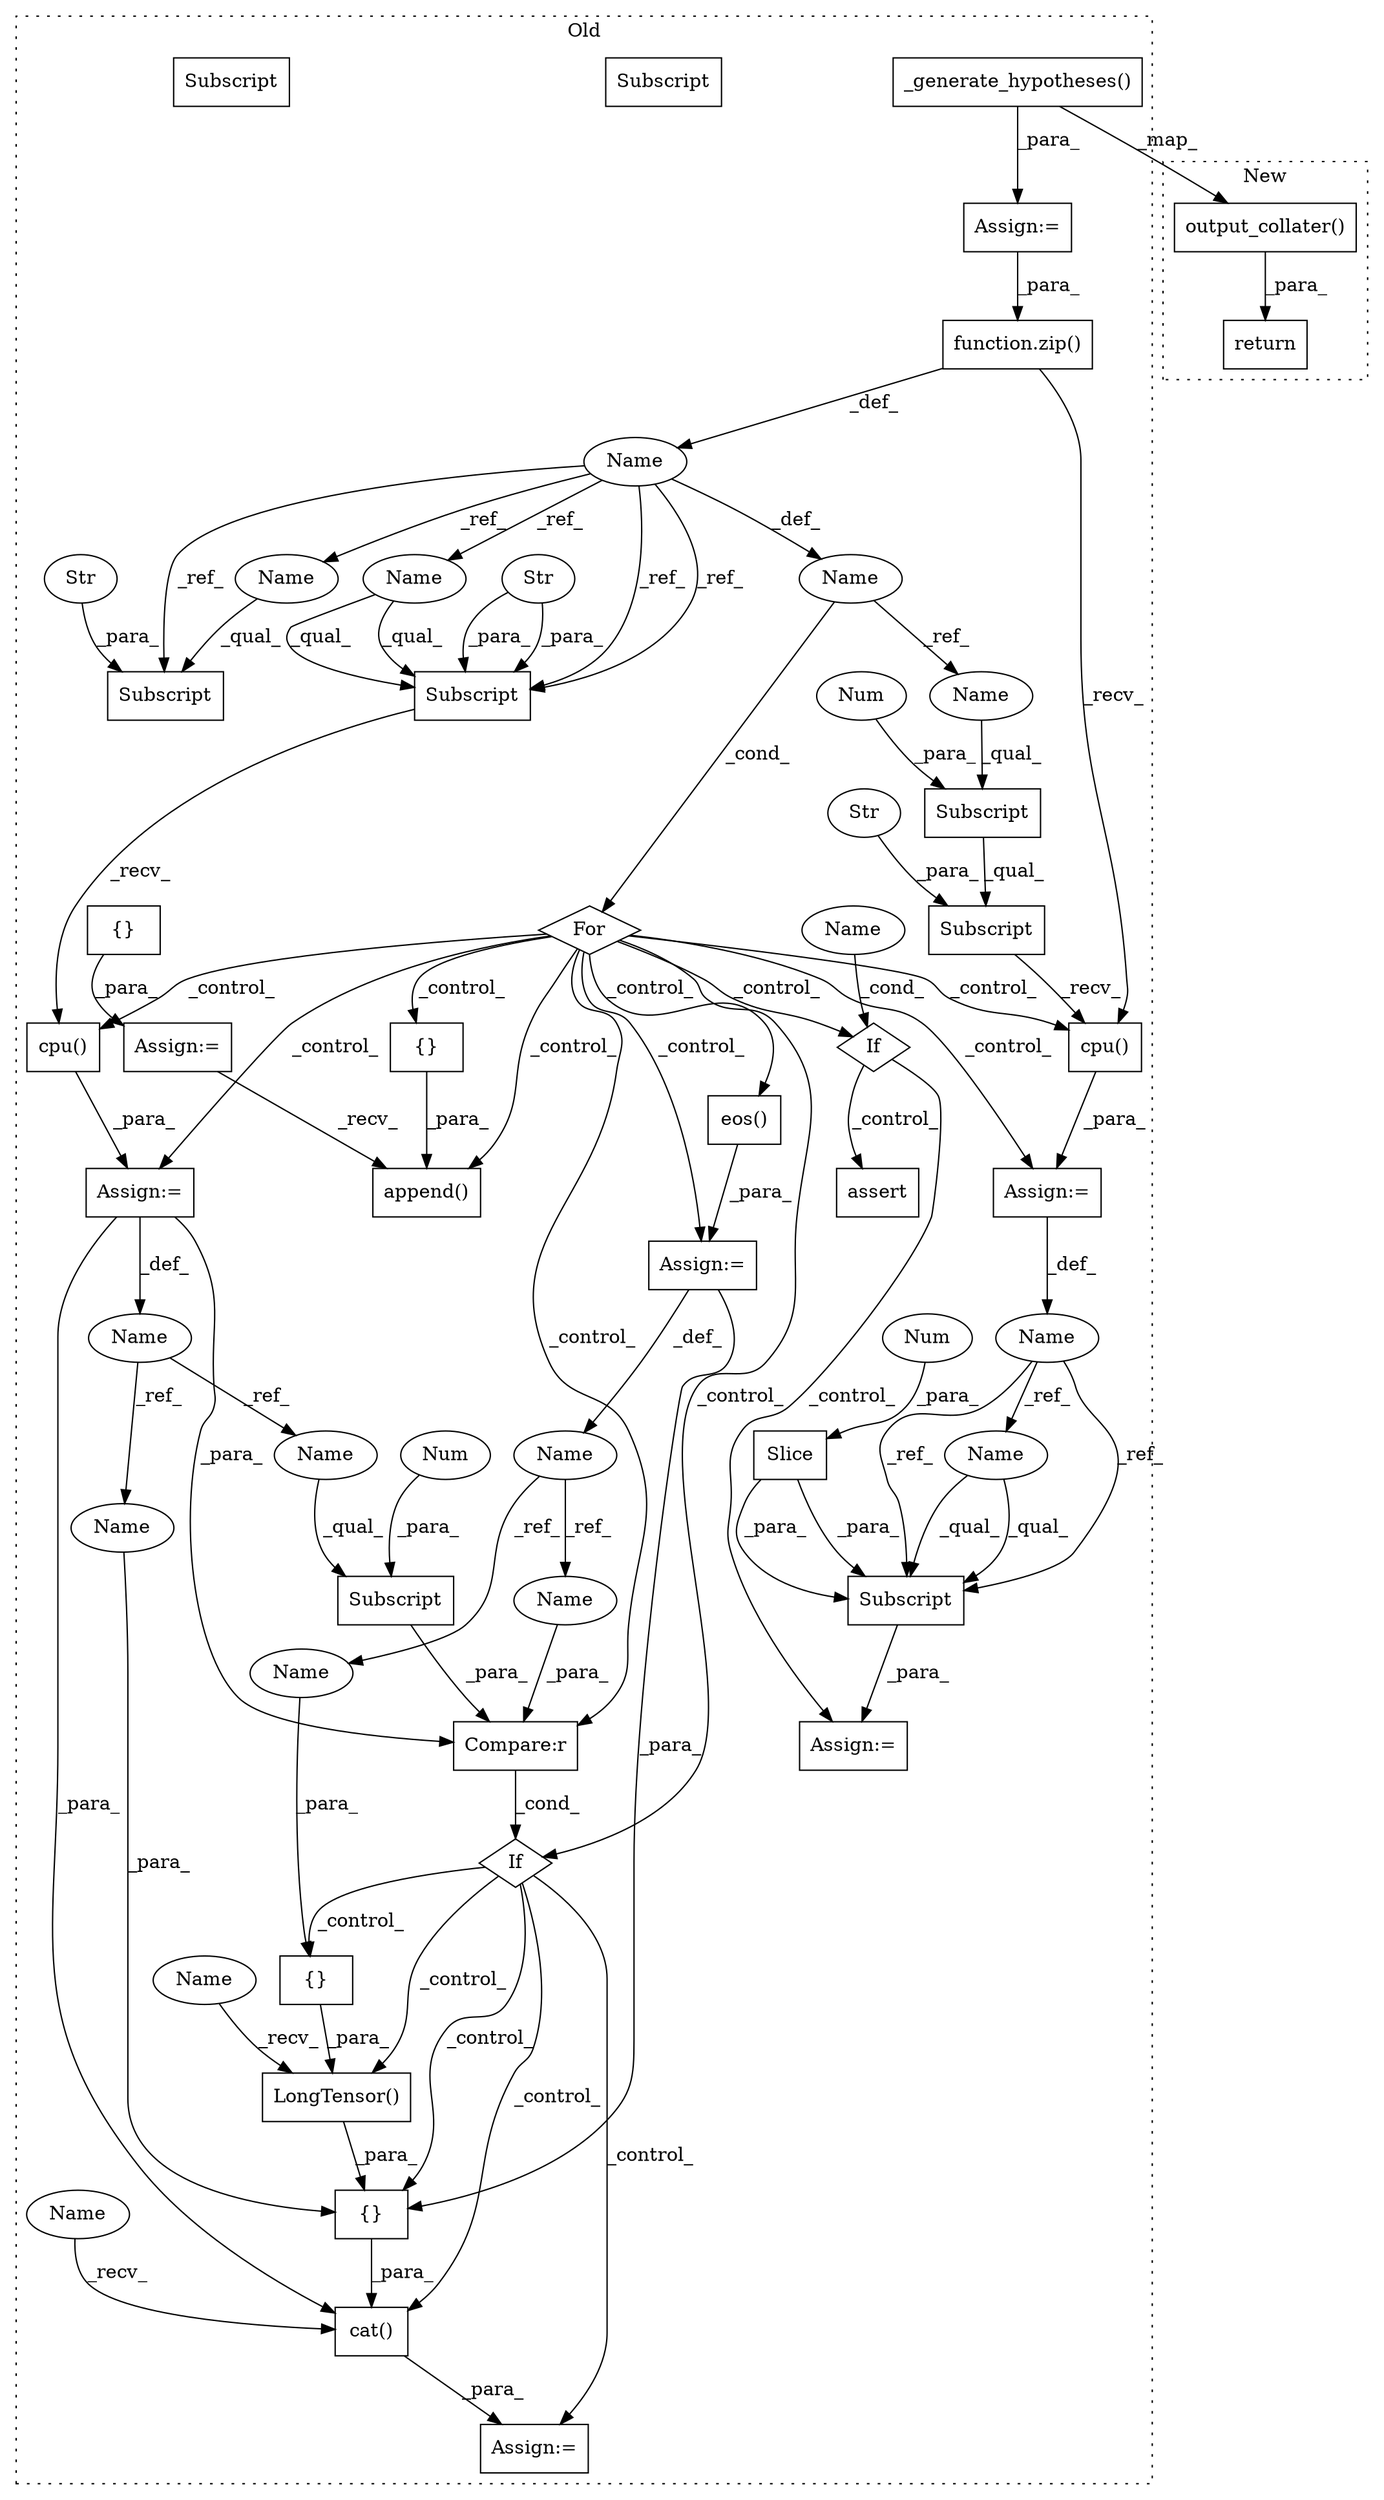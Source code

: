 digraph G {
subgraph cluster0 {
1 [label="LongTensor()" a="75" s="5262,5284" l="17,1" shape="box"];
3 [label="Assign:=" a="68" s="5234" l="3" shape="box"];
4 [label="{}" a="59" s="5279,5283" l="1,0" shape="box"];
5 [label="For" a="107" s="4697,4759" l="4,14" shape="diamond"];
6 [label="{}" a="95" s="5944,6082" l="22,19" shape="box"];
7 [label="append()" a="75" s="5902,6101" l="42,14" shape="box"];
8 [label="{}" a="59" s="4686,4686" l="2,1" shape="box"];
9 [label="Assign:=" a="68" s="4683" l="3" shape="box"];
10 [label="_generate_hypotheses()" a="75" s="4355" l="80" shape="box"];
12 [label="If" a="96" s="5489" l="3" shape="diamond"];
13 [label="Subscript" a="63" s="4848,0" l="18,0" shape="box"];
14 [label="If" a="96" s="5178" l="3" shape="diamond"];
15 [label="Subscript" a="63" s="4848,0" l="8,0" shape="box"];
16 [label="Str" a="66" s="4857" l="8" shape="ellipse"];
17 [label="Subscript" a="63" s="5181,0" l="16,0" shape="box"];
18 [label="{}" a="59" s="5247,5285" l="1,0" shape="box"];
19 [label="Name" a="87" s="5492" l="22" shape="ellipse"];
20 [label="Assign:=" a="68" s="5864" l="3" shape="box"];
21 [label="Subscript" a="63" s="5867,0" l="21,0" shape="box"];
22 [label="cat()" a="75" s="5237,5286" l="10,1" shape="box"];
23 [label="Compare:r" a="40" s="5181" l="23" shape="box"];
24 [label="Slice" a="80" s="5884" l="3" shape="box"];
25 [label="assert" a="65" s="5532" l="7" shape="box"];
26 [label="Name" a="87" s="4715" l="5" shape="ellipse"];
27 [label="Name" a="87" s="5128" l="3" shape="ellipse"];
28 [label="Name" a="87" s="4773" l="12" shape="ellipse"];
29 [label="Name" a="87" s="4829" l="16" shape="ellipse"];
30 [label="eos()" a="75" s="5134" l="31" shape="box"];
31 [label="function.zip()" a="75" s="4724,4758" l="4,1" shape="box"];
32 [label="Num" a="76" s="4854" l="1" shape="ellipse"];
33 [label="Num" a="76" s="5194" l="2" shape="ellipse"];
34 [label="Num" a="76" s="5885" l="2" shape="ellipse"];
35 [label="Assign:=" a="68" s="5131" l="3" shape="box"];
36 [label="Assign:=" a="68" s="4845" l="3" shape="box"];
37 [label="Assign:=" a="68" s="4785" l="3" shape="box"];
38 [label="Assign:=" a="68" s="4352" l="3" shape="box"];
39 [label="cpu()" a="75" s="4788" l="28" shape="box"];
40 [label="Name" a="87" s="4701" l="12" shape="ellipse"];
41 [label="Subscript" a="63" s="4788,0" l="22,0" shape="box"];
42 [label="Str" a="66" s="4801" l="8" shape="ellipse"];
43 [label="Subscript" a="63" s="5972,0" l="18,0" shape="box"];
44 [label="Str" a="66" s="5985" l="4" shape="ellipse"];
45 [label="cpu()" a="75" s="4848" l="24" shape="box"];
46 [label="Name" a="87" s="5280" l="3" shape="ellipse"];
47 [label="Name" a="87" s="5201" l="3" shape="ellipse"];
48 [label="Subscript" a="63" s="5867,0" l="21,0" shape="box"];
49 [label="Name" a="87" s="5867" l="16" shape="ellipse"];
50 [label="Name" a="87" s="5181" l="12" shape="ellipse"];
51 [label="Name" a="87" s="5248" l="12" shape="ellipse"];
52 [label="Name" a="87" s="5262" l="5" shape="ellipse"];
53 [label="Name" a="87" s="5237" l="5" shape="ellipse"];
54 [label="Name" a="87" s="5972" l="12" shape="ellipse"];
55 [label="Name" a="87" s="4788" l="12" shape="ellipse"];
56 [label="Subscript" a="63" s="4788,0" l="22,0" shape="box"];
57 [label="Name" a="87" s="4848" l="5" shape="ellipse"];
label = "Old";
style="dotted";
}
subgraph cluster1 {
2 [label="return" a="93" s="5460" l="7" shape="box"];
11 [label="output_collater()" a="75" s="5467,5495" l="21,1" shape="box"];
label = "New";
style="dotted";
}
1 -> 18 [label="_para_"];
4 -> 1 [label="_para_"];
5 -> 35 [label="_control_"];
5 -> 45 [label="_control_"];
5 -> 14 [label="_control_"];
5 -> 36 [label="_control_"];
5 -> 6 [label="_control_"];
5 -> 37 [label="_control_"];
5 -> 39 [label="_control_"];
5 -> 7 [label="_control_"];
5 -> 30 [label="_control_"];
5 -> 12 [label="_control_"];
5 -> 23 [label="_control_"];
6 -> 7 [label="_para_"];
8 -> 9 [label="_para_"];
9 -> 7 [label="_recv_"];
10 -> 38 [label="_para_"];
10 -> 11 [label="_map_"];
11 -> 2 [label="_para_"];
12 -> 25 [label="_control_"];
12 -> 20 [label="_control_"];
13 -> 45 [label="_recv_"];
14 -> 4 [label="_control_"];
14 -> 18 [label="_control_"];
14 -> 1 [label="_control_"];
14 -> 3 [label="_control_"];
14 -> 22 [label="_control_"];
15 -> 13 [label="_qual_"];
16 -> 13 [label="_para_"];
17 -> 23 [label="_para_"];
18 -> 22 [label="_para_"];
19 -> 12 [label="_cond_"];
22 -> 3 [label="_para_"];
23 -> 14 [label="_cond_"];
24 -> 48 [label="_para_"];
24 -> 48 [label="_para_"];
26 -> 57 [label="_ref_"];
26 -> 5 [label="_cond_"];
27 -> 46 [label="_ref_"];
27 -> 47 [label="_ref_"];
28 -> 50 [label="_ref_"];
28 -> 51 [label="_ref_"];
29 -> 49 [label="_ref_"];
29 -> 48 [label="_ref_"];
29 -> 48 [label="_ref_"];
30 -> 35 [label="_para_"];
31 -> 45 [label="_recv_"];
31 -> 40 [label="_def_"];
32 -> 15 [label="_para_"];
33 -> 17 [label="_para_"];
34 -> 24 [label="_para_"];
35 -> 18 [label="_para_"];
35 -> 27 [label="_def_"];
36 -> 29 [label="_def_"];
37 -> 23 [label="_para_"];
37 -> 22 [label="_para_"];
37 -> 28 [label="_def_"];
38 -> 31 [label="_para_"];
39 -> 37 [label="_para_"];
40 -> 56 [label="_ref_"];
40 -> 43 [label="_ref_"];
40 -> 26 [label="_def_"];
40 -> 55 [label="_ref_"];
40 -> 54 [label="_ref_"];
40 -> 56 [label="_ref_"];
42 -> 56 [label="_para_"];
42 -> 56 [label="_para_"];
44 -> 43 [label="_para_"];
45 -> 36 [label="_para_"];
46 -> 4 [label="_para_"];
47 -> 23 [label="_para_"];
48 -> 20 [label="_para_"];
49 -> 48 [label="_qual_"];
49 -> 48 [label="_qual_"];
50 -> 17 [label="_qual_"];
51 -> 18 [label="_para_"];
52 -> 1 [label="_recv_"];
53 -> 22 [label="_recv_"];
54 -> 43 [label="_qual_"];
55 -> 56 [label="_qual_"];
55 -> 56 [label="_qual_"];
56 -> 39 [label="_recv_"];
57 -> 15 [label="_qual_"];
}